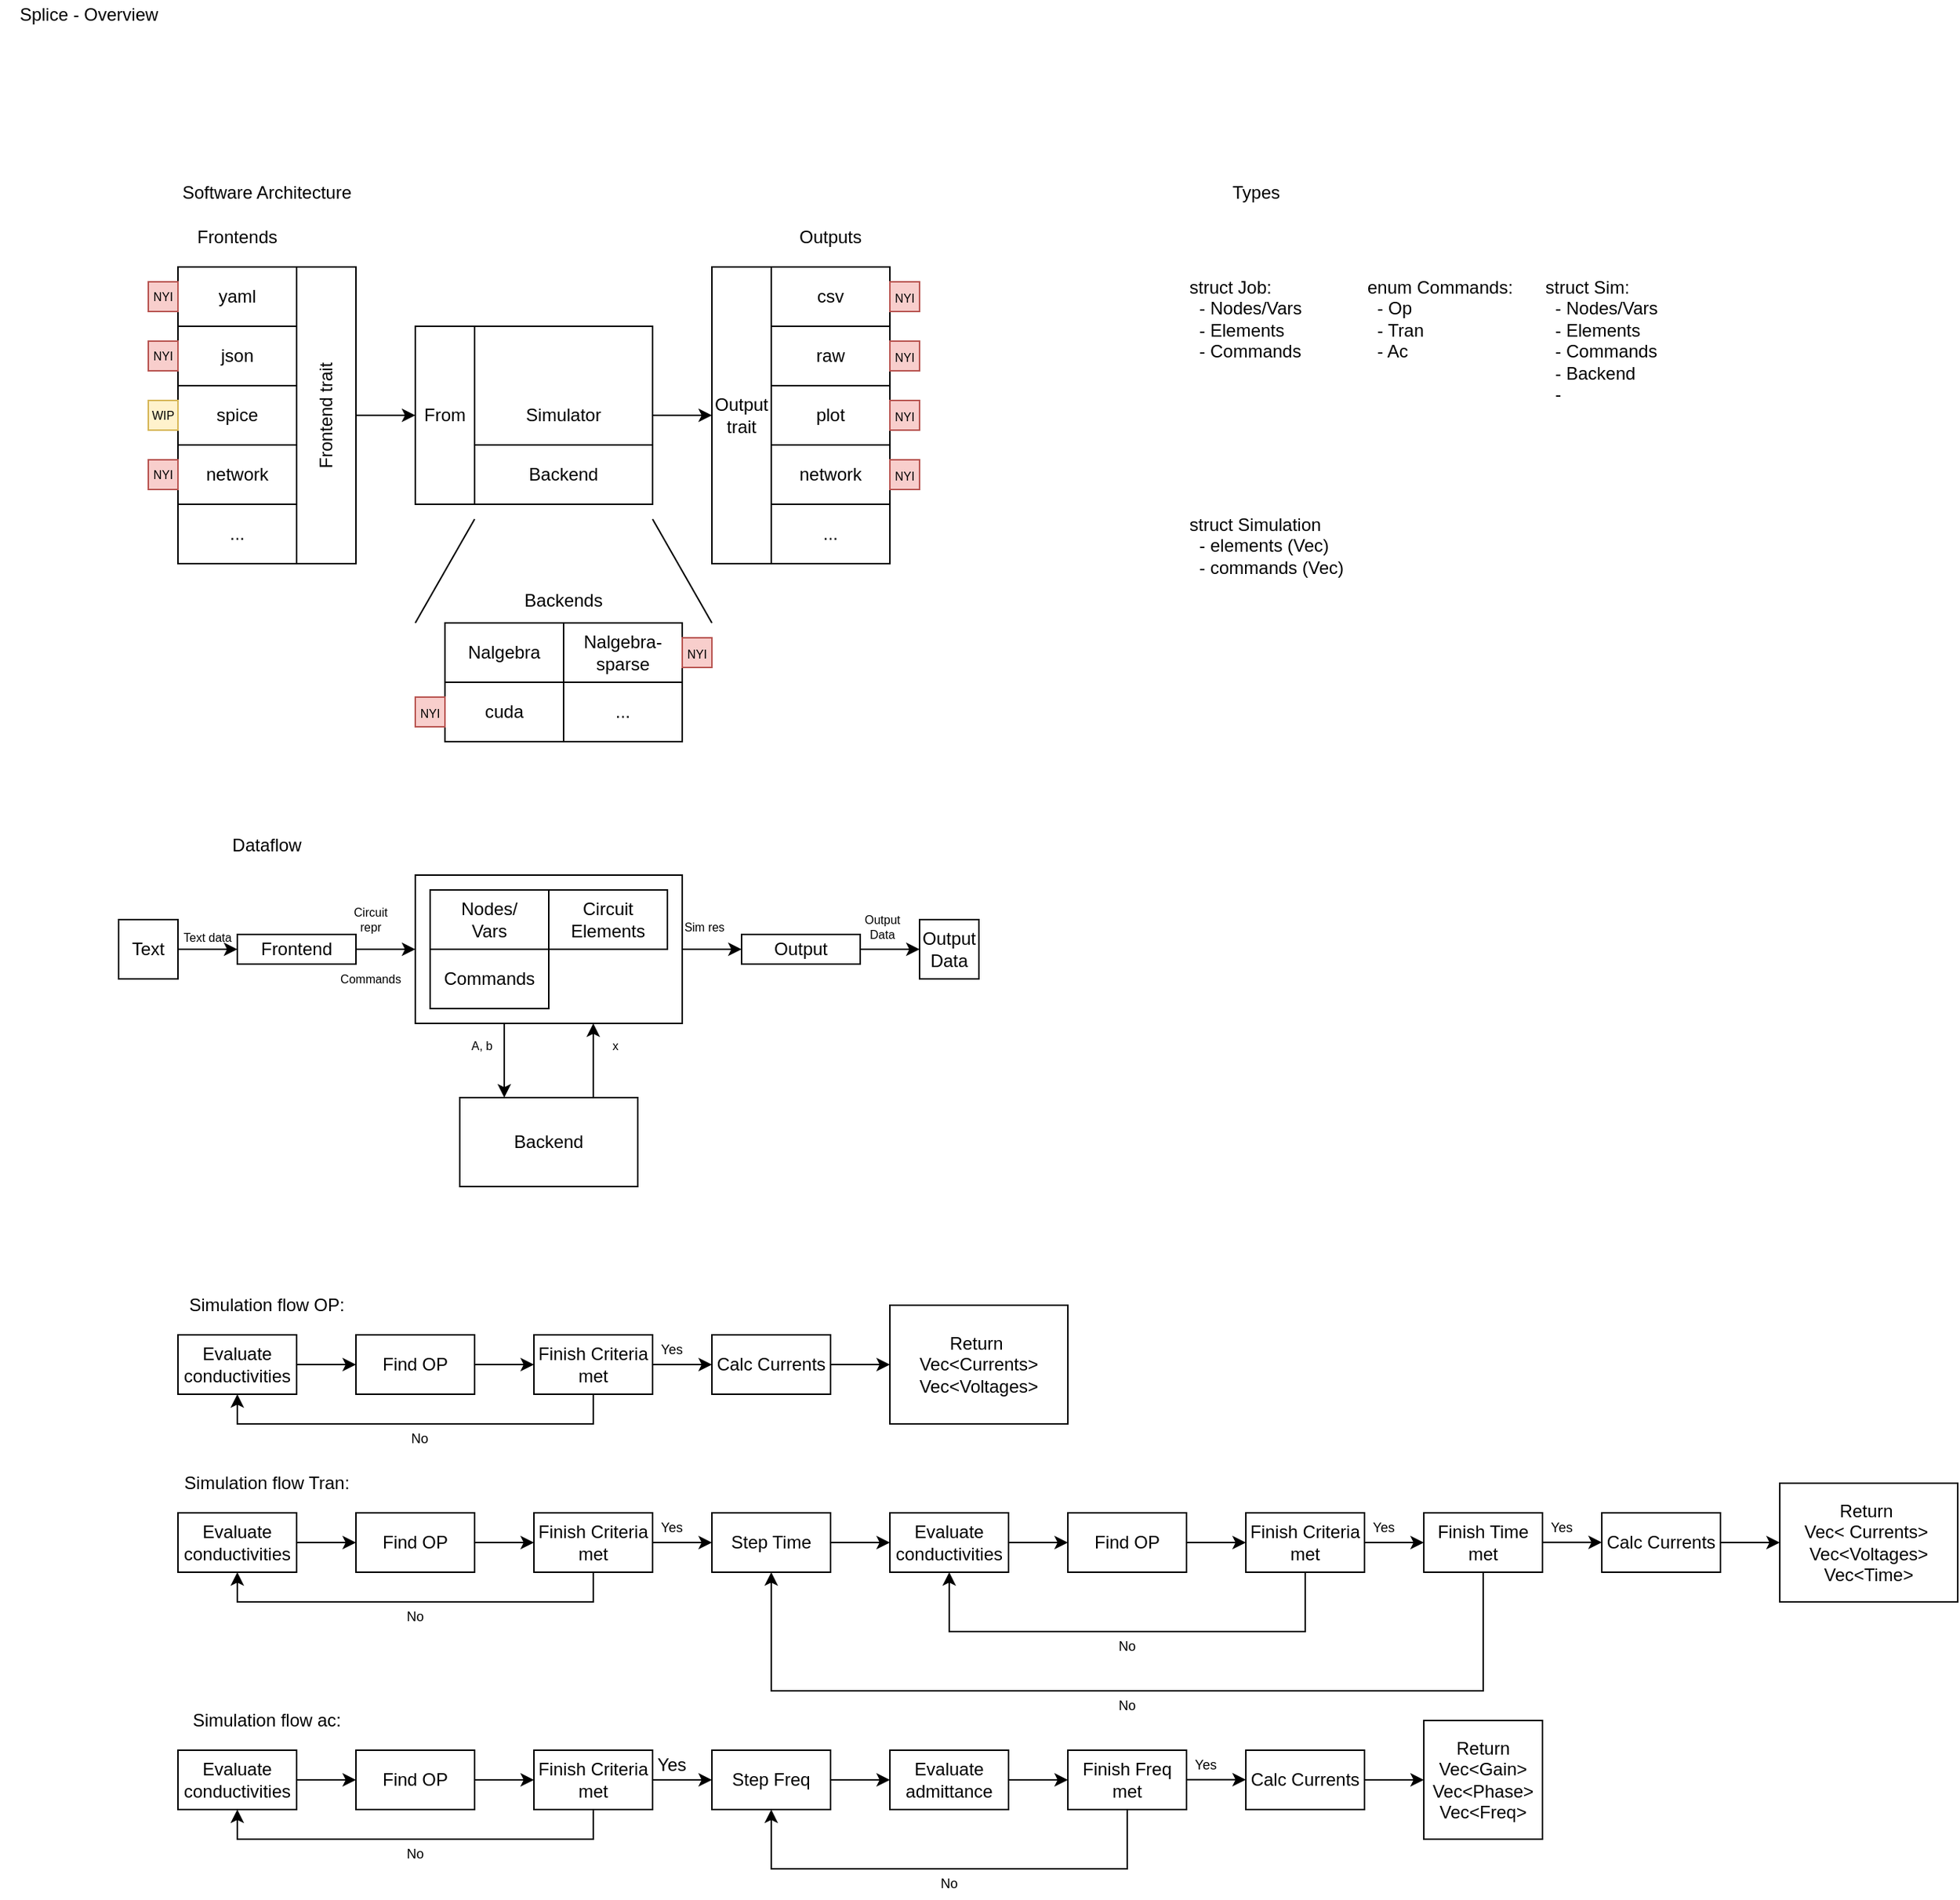 <mxfile version="24.2.5" type="device">
  <diagram name="Seite-1" id="EHxPa2L-qxE3nHJSuI46">
    <mxGraphModel dx="690" dy="411" grid="1" gridSize="10" guides="1" tooltips="1" connect="1" arrows="1" fold="1" page="1" pageScale="1" pageWidth="827" pageHeight="1169" math="0" shadow="0">
      <root>
        <mxCell id="0" />
        <mxCell id="1" parent="0" />
        <mxCell id="6o3ANrg9w6ryeKxGXuAT-66" style="edgeStyle=orthogonalEdgeStyle;rounded=0;orthogonalLoop=1;jettySize=auto;html=1;entryX=0;entryY=0.5;entryDx=0;entryDy=0;" parent="1" source="6o3ANrg9w6ryeKxGXuAT-57" target="6o3ANrg9w6ryeKxGXuAT-65" edge="1">
          <mxGeometry relative="1" as="geometry" />
        </mxCell>
        <mxCell id="6o3ANrg9w6ryeKxGXuAT-57" value="" style="rounded=0;whiteSpace=wrap;html=1;fillColor=none;" parent="1" vertex="1">
          <mxGeometry x="320" y="650" width="180" height="100" as="geometry" />
        </mxCell>
        <mxCell id="6o3ANrg9w6ryeKxGXuAT-1" value="Splice - Overview" style="text;html=1;align=center;verticalAlign=middle;whiteSpace=wrap;rounded=0;" parent="1" vertex="1">
          <mxGeometry x="40" y="60" width="120" height="20" as="geometry" />
        </mxCell>
        <mxCell id="6o3ANrg9w6ryeKxGXuAT-2" value="Software Architecture" style="text;html=1;align=center;verticalAlign=middle;whiteSpace=wrap;rounded=0;" parent="1" vertex="1">
          <mxGeometry x="160" y="180" width="120" height="20" as="geometry" />
        </mxCell>
        <mxCell id="6o3ANrg9w6ryeKxGXuAT-4" value="yaml" style="rounded=0;whiteSpace=wrap;html=1;" parent="1" vertex="1">
          <mxGeometry x="160" y="240" width="80" height="40" as="geometry" />
        </mxCell>
        <mxCell id="6o3ANrg9w6ryeKxGXuAT-5" value="spice" style="rounded=0;whiteSpace=wrap;html=1;" parent="1" vertex="1">
          <mxGeometry x="160" y="320" width="80" height="40" as="geometry" />
        </mxCell>
        <mxCell id="6o3ANrg9w6ryeKxGXuAT-6" value="network" style="rounded=0;whiteSpace=wrap;html=1;" parent="1" vertex="1">
          <mxGeometry x="160" y="360" width="80" height="40" as="geometry" />
        </mxCell>
        <mxCell id="6o3ANrg9w6ryeKxGXuAT-7" value="..." style="rounded=0;whiteSpace=wrap;html=1;" parent="1" vertex="1">
          <mxGeometry x="160" y="400" width="80" height="40" as="geometry" />
        </mxCell>
        <mxCell id="6o3ANrg9w6ryeKxGXuAT-8" value="Frontends" style="text;html=1;align=center;verticalAlign=middle;whiteSpace=wrap;rounded=0;" parent="1" vertex="1">
          <mxGeometry x="160" y="200" width="80" height="40" as="geometry" />
        </mxCell>
        <mxCell id="6o3ANrg9w6ryeKxGXuAT-9" value="json" style="rounded=0;whiteSpace=wrap;html=1;" parent="1" vertex="1">
          <mxGeometry x="160" y="280" width="80" height="40" as="geometry" />
        </mxCell>
        <mxCell id="6o3ANrg9w6ryeKxGXuAT-10" value="Frontend trait" style="rounded=0;whiteSpace=wrap;html=1;direction=west;rotation=-90;" parent="1" vertex="1">
          <mxGeometry x="160" y="320" width="200" height="40" as="geometry" />
        </mxCell>
        <mxCell id="6o3ANrg9w6ryeKxGXuAT-11" value="" style="endArrow=classic;html=1;rounded=0;exitX=0.5;exitY=0;exitDx=0;exitDy=0;" parent="1" source="6o3ANrg9w6ryeKxGXuAT-10" edge="1">
          <mxGeometry width="50" height="50" relative="1" as="geometry">
            <mxPoint x="290" y="350" as="sourcePoint" />
            <mxPoint x="320" y="340" as="targetPoint" />
          </mxGeometry>
        </mxCell>
        <mxCell id="6o3ANrg9w6ryeKxGXuAT-12" value="From" style="rounded=0;whiteSpace=wrap;html=1;" parent="1" vertex="1">
          <mxGeometry x="320" y="280" width="40" height="120" as="geometry" />
        </mxCell>
        <mxCell id="6o3ANrg9w6ryeKxGXuAT-18" style="edgeStyle=orthogonalEdgeStyle;rounded=0;orthogonalLoop=1;jettySize=auto;html=1;entryX=0;entryY=0.5;entryDx=0;entryDy=0;" parent="1" source="6o3ANrg9w6ryeKxGXuAT-14" target="6o3ANrg9w6ryeKxGXuAT-17" edge="1">
          <mxGeometry relative="1" as="geometry" />
        </mxCell>
        <mxCell id="6o3ANrg9w6ryeKxGXuAT-14" value="Simulator" style="rounded=0;whiteSpace=wrap;html=1;" parent="1" vertex="1">
          <mxGeometry x="360" y="280" width="120" height="120" as="geometry" />
        </mxCell>
        <mxCell id="6o3ANrg9w6ryeKxGXuAT-16" value="Backend" style="rounded=0;whiteSpace=wrap;html=1;" parent="1" vertex="1">
          <mxGeometry x="360" y="360" width="120" height="40" as="geometry" />
        </mxCell>
        <mxCell id="6o3ANrg9w6ryeKxGXuAT-17" value="Output trait" style="rounded=0;whiteSpace=wrap;html=1;" parent="1" vertex="1">
          <mxGeometry x="520" y="240" width="40" height="200" as="geometry" />
        </mxCell>
        <mxCell id="6o3ANrg9w6ryeKxGXuAT-19" value="raw" style="rounded=0;whiteSpace=wrap;html=1;" parent="1" vertex="1">
          <mxGeometry x="560" y="280" width="80" height="40" as="geometry" />
        </mxCell>
        <mxCell id="6o3ANrg9w6ryeKxGXuAT-20" value="csv" style="rounded=0;whiteSpace=wrap;html=1;" parent="1" vertex="1">
          <mxGeometry x="560" y="240" width="80" height="40" as="geometry" />
        </mxCell>
        <mxCell id="6o3ANrg9w6ryeKxGXuAT-21" value="plot" style="rounded=0;whiteSpace=wrap;html=1;" parent="1" vertex="1">
          <mxGeometry x="560" y="320" width="80" height="40" as="geometry" />
        </mxCell>
        <mxCell id="6o3ANrg9w6ryeKxGXuAT-22" value="network" style="rounded=0;whiteSpace=wrap;html=1;" parent="1" vertex="1">
          <mxGeometry x="560" y="360" width="80" height="40" as="geometry" />
        </mxCell>
        <mxCell id="6o3ANrg9w6ryeKxGXuAT-23" value="..." style="rounded=0;whiteSpace=wrap;html=1;" parent="1" vertex="1">
          <mxGeometry x="560" y="400" width="80" height="40" as="geometry" />
        </mxCell>
        <mxCell id="6o3ANrg9w6ryeKxGXuAT-25" value="&lt;font style=&quot;font-size: 8px;&quot;&gt;NYI&lt;/font&gt;" style="rounded=0;whiteSpace=wrap;html=1;fillColor=#f8cecc;strokeColor=#b85450;fontSize=8;" parent="1" vertex="1">
          <mxGeometry x="140" y="250" width="20" height="20" as="geometry" />
        </mxCell>
        <mxCell id="6o3ANrg9w6ryeKxGXuAT-26" value="&lt;font style=&quot;font-size: 8px;&quot;&gt;NYI&lt;/font&gt;" style="rounded=0;whiteSpace=wrap;html=1;fillColor=#f8cecc;strokeColor=#b85450;fontSize=8;" parent="1" vertex="1">
          <mxGeometry x="140" y="290" width="20" height="20" as="geometry" />
        </mxCell>
        <mxCell id="6o3ANrg9w6ryeKxGXuAT-27" value="&lt;font style=&quot;font-size: 8px;&quot;&gt;WIP&lt;/font&gt;" style="rounded=0;whiteSpace=wrap;html=1;fillColor=#fff2cc;strokeColor=#d6b656;verticalAlign=middle;fontSize=8;" parent="1" vertex="1">
          <mxGeometry x="140" y="330" width="20" height="20" as="geometry" />
        </mxCell>
        <mxCell id="6o3ANrg9w6ryeKxGXuAT-28" value="&lt;font style=&quot;font-size: 8px;&quot;&gt;NYI&lt;/font&gt;" style="rounded=0;whiteSpace=wrap;html=1;fillColor=#f8cecc;strokeColor=#b85450;fontSize=8;" parent="1" vertex="1">
          <mxGeometry x="140" y="370" width="20" height="20" as="geometry" />
        </mxCell>
        <mxCell id="6o3ANrg9w6ryeKxGXuAT-31" value="Outputs" style="text;html=1;align=center;verticalAlign=middle;whiteSpace=wrap;rounded=0;" parent="1" vertex="1">
          <mxGeometry x="560" y="200" width="80" height="40" as="geometry" />
        </mxCell>
        <mxCell id="6o3ANrg9w6ryeKxGXuAT-32" value="" style="endArrow=none;html=1;rounded=0;" parent="1" edge="1">
          <mxGeometry width="50" height="50" relative="1" as="geometry">
            <mxPoint x="320" y="480" as="sourcePoint" />
            <mxPoint x="360" y="410" as="targetPoint" />
          </mxGeometry>
        </mxCell>
        <mxCell id="6o3ANrg9w6ryeKxGXuAT-33" value="" style="endArrow=none;html=1;rounded=0;" parent="1" edge="1">
          <mxGeometry width="50" height="50" relative="1" as="geometry">
            <mxPoint x="520" y="480" as="sourcePoint" />
            <mxPoint x="480" y="410" as="targetPoint" />
          </mxGeometry>
        </mxCell>
        <mxCell id="6o3ANrg9w6ryeKxGXuAT-34" value="Backends" style="text;html=1;align=center;verticalAlign=middle;whiteSpace=wrap;rounded=0;" parent="1" vertex="1">
          <mxGeometry x="390" y="450" width="60" height="30" as="geometry" />
        </mxCell>
        <mxCell id="6o3ANrg9w6ryeKxGXuAT-35" value="Nalgebra" style="rounded=0;whiteSpace=wrap;html=1;" parent="1" vertex="1">
          <mxGeometry x="340" y="480" width="80" height="40" as="geometry" />
        </mxCell>
        <mxCell id="6o3ANrg9w6ryeKxGXuAT-36" value="Nalgebra-sparse" style="rounded=0;whiteSpace=wrap;html=1;" parent="1" vertex="1">
          <mxGeometry x="420" y="480" width="80" height="40" as="geometry" />
        </mxCell>
        <mxCell id="6o3ANrg9w6ryeKxGXuAT-37" value="&lt;font style=&quot;font-size: 8px;&quot;&gt;NYI&lt;/font&gt;" style="rounded=0;whiteSpace=wrap;html=1;fillColor=#f8cecc;strokeColor=#b85450;" parent="1" vertex="1">
          <mxGeometry x="500" y="490" width="20" height="20" as="geometry" />
        </mxCell>
        <mxCell id="6o3ANrg9w6ryeKxGXuAT-40" value="cuda" style="rounded=0;whiteSpace=wrap;html=1;" parent="1" vertex="1">
          <mxGeometry x="340" y="520" width="80" height="40" as="geometry" />
        </mxCell>
        <mxCell id="6o3ANrg9w6ryeKxGXuAT-41" value="..." style="rounded=0;whiteSpace=wrap;html=1;" parent="1" vertex="1">
          <mxGeometry x="420" y="520" width="80" height="40" as="geometry" />
        </mxCell>
        <mxCell id="6o3ANrg9w6ryeKxGXuAT-43" value="&lt;font style=&quot;font-size: 8px;&quot;&gt;NYI&lt;/font&gt;" style="rounded=0;whiteSpace=wrap;html=1;fillColor=#f8cecc;strokeColor=#b85450;" parent="1" vertex="1">
          <mxGeometry x="320" y="530" width="20" height="20" as="geometry" />
        </mxCell>
        <mxCell id="6o3ANrg9w6ryeKxGXuAT-44" value="&lt;font style=&quot;font-size: 8px;&quot;&gt;NYI&lt;/font&gt;" style="rounded=0;whiteSpace=wrap;html=1;fillColor=#f8cecc;strokeColor=#b85450;" parent="1" vertex="1">
          <mxGeometry x="640" y="370" width="20" height="20" as="geometry" />
        </mxCell>
        <mxCell id="6o3ANrg9w6ryeKxGXuAT-45" value="&lt;font style=&quot;font-size: 8px;&quot;&gt;NYI&lt;/font&gt;" style="rounded=0;whiteSpace=wrap;html=1;fillColor=#f8cecc;strokeColor=#b85450;" parent="1" vertex="1">
          <mxGeometry x="640" y="330" width="20" height="20" as="geometry" />
        </mxCell>
        <mxCell id="6o3ANrg9w6ryeKxGXuAT-46" value="&lt;font style=&quot;font-size: 8px;&quot;&gt;NYI&lt;/font&gt;" style="rounded=0;whiteSpace=wrap;html=1;fillColor=#f8cecc;strokeColor=#b85450;" parent="1" vertex="1">
          <mxGeometry x="640" y="290" width="20" height="20" as="geometry" />
        </mxCell>
        <mxCell id="6o3ANrg9w6ryeKxGXuAT-47" value="&lt;font style=&quot;font-size: 8px;&quot;&gt;NYI&lt;/font&gt;" style="rounded=0;whiteSpace=wrap;html=1;fillColor=#f8cecc;strokeColor=#b85450;" parent="1" vertex="1">
          <mxGeometry x="640" y="250" width="20" height="20" as="geometry" />
        </mxCell>
        <mxCell id="6o3ANrg9w6ryeKxGXuAT-49" value="Dataflow" style="text;html=1;align=center;verticalAlign=middle;whiteSpace=wrap;rounded=0;" parent="1" vertex="1">
          <mxGeometry x="160" y="620" width="120" height="20" as="geometry" />
        </mxCell>
        <mxCell id="6o3ANrg9w6ryeKxGXuAT-55" style="edgeStyle=orthogonalEdgeStyle;rounded=0;orthogonalLoop=1;jettySize=auto;html=1;entryX=0;entryY=0.5;entryDx=0;entryDy=0;" parent="1" source="6o3ANrg9w6ryeKxGXuAT-51" target="6o3ANrg9w6ryeKxGXuAT-52" edge="1">
          <mxGeometry relative="1" as="geometry" />
        </mxCell>
        <mxCell id="6o3ANrg9w6ryeKxGXuAT-51" value="Text" style="rounded=0;whiteSpace=wrap;html=1;" parent="1" vertex="1">
          <mxGeometry x="120" y="680" width="40" height="40" as="geometry" />
        </mxCell>
        <mxCell id="6o3ANrg9w6ryeKxGXuAT-64" style="edgeStyle=orthogonalEdgeStyle;rounded=0;orthogonalLoop=1;jettySize=auto;html=1;entryX=0;entryY=0.5;entryDx=0;entryDy=0;" parent="1" source="6o3ANrg9w6ryeKxGXuAT-52" target="6o3ANrg9w6ryeKxGXuAT-57" edge="1">
          <mxGeometry relative="1" as="geometry" />
        </mxCell>
        <mxCell id="6o3ANrg9w6ryeKxGXuAT-52" value="Frontend" style="rounded=0;whiteSpace=wrap;html=1;" parent="1" vertex="1">
          <mxGeometry x="200" y="690" width="80" height="20" as="geometry" />
        </mxCell>
        <mxCell id="6o3ANrg9w6ryeKxGXuAT-53" value="Nodes/&lt;div&gt;Vars&lt;/div&gt;" style="rounded=0;whiteSpace=wrap;html=1;" parent="1" vertex="1">
          <mxGeometry x="330" y="660" width="80" height="40" as="geometry" />
        </mxCell>
        <mxCell id="6o3ANrg9w6ryeKxGXuAT-54" value="Circuit&lt;div&gt;Elements&lt;/div&gt;" style="rounded=0;whiteSpace=wrap;html=1;" parent="1" vertex="1">
          <mxGeometry x="410" y="660" width="80" height="40" as="geometry" />
        </mxCell>
        <mxCell id="6o3ANrg9w6ryeKxGXuAT-58" value="Commands" style="rounded=0;whiteSpace=wrap;html=1;" parent="1" vertex="1">
          <mxGeometry x="330" y="700" width="80" height="40" as="geometry" />
        </mxCell>
        <mxCell id="6o3ANrg9w6ryeKxGXuAT-59" value="Backend" style="rounded=0;whiteSpace=wrap;html=1;" parent="1" vertex="1">
          <mxGeometry x="350" y="800" width="120" height="60" as="geometry" />
        </mxCell>
        <mxCell id="6o3ANrg9w6ryeKxGXuAT-62" value="" style="endArrow=classic;html=1;rounded=0;" parent="1" edge="1">
          <mxGeometry width="50" height="50" relative="1" as="geometry">
            <mxPoint x="440" y="800" as="sourcePoint" />
            <mxPoint x="440" y="750" as="targetPoint" />
          </mxGeometry>
        </mxCell>
        <mxCell id="6o3ANrg9w6ryeKxGXuAT-63" value="" style="endArrow=classic;html=1;rounded=0;" parent="1" edge="1">
          <mxGeometry width="50" height="50" relative="1" as="geometry">
            <mxPoint x="380" y="750" as="sourcePoint" />
            <mxPoint x="380" y="800" as="targetPoint" />
          </mxGeometry>
        </mxCell>
        <mxCell id="6o3ANrg9w6ryeKxGXuAT-68" style="edgeStyle=orthogonalEdgeStyle;rounded=0;orthogonalLoop=1;jettySize=auto;html=1;entryX=0;entryY=0.5;entryDx=0;entryDy=0;" parent="1" source="6o3ANrg9w6ryeKxGXuAT-65" target="6o3ANrg9w6ryeKxGXuAT-67" edge="1">
          <mxGeometry relative="1" as="geometry" />
        </mxCell>
        <mxCell id="6o3ANrg9w6ryeKxGXuAT-65" value="Output" style="rounded=0;whiteSpace=wrap;html=1;" parent="1" vertex="1">
          <mxGeometry x="540" y="690" width="80" height="20" as="geometry" />
        </mxCell>
        <mxCell id="6o3ANrg9w6ryeKxGXuAT-67" value="Output Data" style="rounded=0;whiteSpace=wrap;html=1;" parent="1" vertex="1">
          <mxGeometry x="660" y="680" width="40" height="40" as="geometry" />
        </mxCell>
        <mxCell id="6o3ANrg9w6ryeKxGXuAT-69" value="Text data" style="text;html=1;align=center;verticalAlign=middle;whiteSpace=wrap;rounded=0;fontSize=8;" parent="1" vertex="1">
          <mxGeometry x="160" y="682" width="40" height="20" as="geometry" />
        </mxCell>
        <mxCell id="6o3ANrg9w6ryeKxGXuAT-70" value="Circuit repr" style="text;html=1;align=center;verticalAlign=middle;whiteSpace=wrap;rounded=0;fontSize=8;" parent="1" vertex="1">
          <mxGeometry x="270" y="670" width="40" height="20" as="geometry" />
        </mxCell>
        <mxCell id="6o3ANrg9w6ryeKxGXuAT-71" value="Commands" style="text;html=1;align=center;verticalAlign=middle;whiteSpace=wrap;rounded=0;fontSize=8;" parent="1" vertex="1">
          <mxGeometry x="270" y="710" width="40" height="20" as="geometry" />
        </mxCell>
        <mxCell id="6o3ANrg9w6ryeKxGXuAT-72" value="A, b" style="text;html=1;align=center;verticalAlign=middle;whiteSpace=wrap;rounded=0;fontSize=8;" parent="1" vertex="1">
          <mxGeometry x="350" y="750" width="30" height="30" as="geometry" />
        </mxCell>
        <mxCell id="6o3ANrg9w6ryeKxGXuAT-73" value="x" style="text;html=1;align=center;verticalAlign=middle;whiteSpace=wrap;rounded=0;fontSize=8;" parent="1" vertex="1">
          <mxGeometry x="440" y="750" width="30" height="30" as="geometry" />
        </mxCell>
        <mxCell id="6o3ANrg9w6ryeKxGXuAT-74" value="Sim res" style="text;html=1;align=center;verticalAlign=middle;whiteSpace=wrap;rounded=0;fontSize=8;" parent="1" vertex="1">
          <mxGeometry x="500" y="670" width="30" height="30" as="geometry" />
        </mxCell>
        <mxCell id="6o3ANrg9w6ryeKxGXuAT-75" value="Output&lt;div&gt;Data&lt;/div&gt;" style="text;html=1;align=center;verticalAlign=middle;whiteSpace=wrap;rounded=0;fontSize=8;" parent="1" vertex="1">
          <mxGeometry x="620" y="670" width="30" height="30" as="geometry" />
        </mxCell>
        <mxCell id="6o3ANrg9w6ryeKxGXuAT-76" value="Simulation flow OP:" style="text;html=1;align=center;verticalAlign=middle;whiteSpace=wrap;rounded=0;" parent="1" vertex="1">
          <mxGeometry x="160" y="930" width="120" height="20" as="geometry" />
        </mxCell>
        <mxCell id="6o3ANrg9w6ryeKxGXuAT-81" style="edgeStyle=orthogonalEdgeStyle;rounded=0;orthogonalLoop=1;jettySize=auto;html=1;entryX=0;entryY=0.5;entryDx=0;entryDy=0;" parent="1" source="6o3ANrg9w6ryeKxGXuAT-77" target="6o3ANrg9w6ryeKxGXuAT-79" edge="1">
          <mxGeometry relative="1" as="geometry" />
        </mxCell>
        <mxCell id="6o3ANrg9w6ryeKxGXuAT-77" value="Evaluate conductivities" style="rounded=0;whiteSpace=wrap;html=1;" parent="1" vertex="1">
          <mxGeometry x="160" y="960" width="80" height="40" as="geometry" />
        </mxCell>
        <mxCell id="6o3ANrg9w6ryeKxGXuAT-85" style="edgeStyle=orthogonalEdgeStyle;rounded=0;orthogonalLoop=1;jettySize=auto;html=1;entryX=0;entryY=0.5;entryDx=0;entryDy=0;" parent="1" source="6o3ANrg9w6ryeKxGXuAT-79" target="6o3ANrg9w6ryeKxGXuAT-83" edge="1">
          <mxGeometry relative="1" as="geometry" />
        </mxCell>
        <mxCell id="6o3ANrg9w6ryeKxGXuAT-79" value="Find OP" style="rounded=0;whiteSpace=wrap;html=1;" parent="1" vertex="1">
          <mxGeometry x="280" y="960" width="80" height="40" as="geometry" />
        </mxCell>
        <mxCell id="6o3ANrg9w6ryeKxGXuAT-84" style="edgeStyle=orthogonalEdgeStyle;rounded=0;orthogonalLoop=1;jettySize=auto;html=1;entryX=0.5;entryY=1;entryDx=0;entryDy=0;" parent="1" source="6o3ANrg9w6ryeKxGXuAT-83" target="6o3ANrg9w6ryeKxGXuAT-77" edge="1">
          <mxGeometry relative="1" as="geometry">
            <Array as="points">
              <mxPoint x="440" y="1020" />
              <mxPoint x="200" y="1020" />
            </Array>
          </mxGeometry>
        </mxCell>
        <mxCell id="6o3ANrg9w6ryeKxGXuAT-87" style="edgeStyle=orthogonalEdgeStyle;rounded=0;orthogonalLoop=1;jettySize=auto;html=1;entryX=0;entryY=0.5;entryDx=0;entryDy=0;" parent="1" source="6o3ANrg9w6ryeKxGXuAT-83" target="6o3ANrg9w6ryeKxGXuAT-86" edge="1">
          <mxGeometry relative="1" as="geometry" />
        </mxCell>
        <mxCell id="6o3ANrg9w6ryeKxGXuAT-83" value="Finish Criteria met" style="rounded=0;whiteSpace=wrap;html=1;" parent="1" vertex="1">
          <mxGeometry x="400" y="960" width="80" height="40" as="geometry" />
        </mxCell>
        <mxCell id="6o3ANrg9w6ryeKxGXuAT-86" value="Calc Currents" style="rounded=0;whiteSpace=wrap;html=1;" parent="1" vertex="1">
          <mxGeometry x="520" y="960" width="80" height="40" as="geometry" />
        </mxCell>
        <mxCell id="6o3ANrg9w6ryeKxGXuAT-88" value="" style="endArrow=classic;html=1;rounded=0;" parent="1" edge="1">
          <mxGeometry width="50" height="50" relative="1" as="geometry">
            <mxPoint x="600" y="980" as="sourcePoint" />
            <mxPoint x="640" y="980" as="targetPoint" />
          </mxGeometry>
        </mxCell>
        <mxCell id="6o3ANrg9w6ryeKxGXuAT-89" value="Return&amp;nbsp;&lt;div&gt;Vec&amp;lt;Currents&amp;gt;&lt;/div&gt;&lt;div&gt;Vec&amp;lt;Voltages&amp;gt;&lt;/div&gt;" style="rounded=0;whiteSpace=wrap;html=1;" parent="1" vertex="1">
          <mxGeometry x="640" y="940" width="120" height="80" as="geometry" />
        </mxCell>
        <mxCell id="6o3ANrg9w6ryeKxGXuAT-90" value="Simulation flow Tran:" style="text;html=1;align=center;verticalAlign=middle;whiteSpace=wrap;rounded=0;" parent="1" vertex="1">
          <mxGeometry x="160" y="1050" width="120" height="20" as="geometry" />
        </mxCell>
        <mxCell id="6o3ANrg9w6ryeKxGXuAT-91" style="edgeStyle=orthogonalEdgeStyle;rounded=0;orthogonalLoop=1;jettySize=auto;html=1;entryX=0;entryY=0.5;entryDx=0;entryDy=0;" parent="1" source="6o3ANrg9w6ryeKxGXuAT-92" target="6o3ANrg9w6ryeKxGXuAT-94" edge="1">
          <mxGeometry relative="1" as="geometry" />
        </mxCell>
        <mxCell id="6o3ANrg9w6ryeKxGXuAT-92" value="Evaluate conductivities" style="rounded=0;whiteSpace=wrap;html=1;" parent="1" vertex="1">
          <mxGeometry x="160" y="1080" width="80" height="40" as="geometry" />
        </mxCell>
        <mxCell id="6o3ANrg9w6ryeKxGXuAT-93" style="edgeStyle=orthogonalEdgeStyle;rounded=0;orthogonalLoop=1;jettySize=auto;html=1;entryX=0;entryY=0.5;entryDx=0;entryDy=0;" parent="1" source="6o3ANrg9w6ryeKxGXuAT-94" target="6o3ANrg9w6ryeKxGXuAT-97" edge="1">
          <mxGeometry relative="1" as="geometry" />
        </mxCell>
        <mxCell id="6o3ANrg9w6ryeKxGXuAT-94" value="Find OP" style="rounded=0;whiteSpace=wrap;html=1;" parent="1" vertex="1">
          <mxGeometry x="280" y="1080" width="80" height="40" as="geometry" />
        </mxCell>
        <mxCell id="6o3ANrg9w6ryeKxGXuAT-95" style="edgeStyle=orthogonalEdgeStyle;rounded=0;orthogonalLoop=1;jettySize=auto;html=1;entryX=0.5;entryY=1;entryDx=0;entryDy=0;" parent="1" source="6o3ANrg9w6ryeKxGXuAT-97" target="6o3ANrg9w6ryeKxGXuAT-92" edge="1">
          <mxGeometry relative="1" as="geometry">
            <Array as="points">
              <mxPoint x="440" y="1140" />
              <mxPoint x="200" y="1140" />
            </Array>
          </mxGeometry>
        </mxCell>
        <mxCell id="6o3ANrg9w6ryeKxGXuAT-102" style="edgeStyle=orthogonalEdgeStyle;rounded=0;orthogonalLoop=1;jettySize=auto;html=1;entryX=0;entryY=0.5;entryDx=0;entryDy=0;" parent="1" source="6o3ANrg9w6ryeKxGXuAT-97" target="6o3ANrg9w6ryeKxGXuAT-101" edge="1">
          <mxGeometry relative="1" as="geometry" />
        </mxCell>
        <mxCell id="6o3ANrg9w6ryeKxGXuAT-97" value="Finish Criteria met" style="rounded=0;whiteSpace=wrap;html=1;" parent="1" vertex="1">
          <mxGeometry x="400" y="1080" width="80" height="40" as="geometry" />
        </mxCell>
        <mxCell id="6o3ANrg9w6ryeKxGXuAT-105" style="edgeStyle=orthogonalEdgeStyle;rounded=0;orthogonalLoop=1;jettySize=auto;html=1;entryX=0;entryY=0.5;entryDx=0;entryDy=0;" parent="1" source="6o3ANrg9w6ryeKxGXuAT-101" target="6o3ANrg9w6ryeKxGXuAT-103" edge="1">
          <mxGeometry relative="1" as="geometry" />
        </mxCell>
        <mxCell id="6o3ANrg9w6ryeKxGXuAT-101" value="Step Time" style="rounded=0;whiteSpace=wrap;html=1;" parent="1" vertex="1">
          <mxGeometry x="520" y="1080" width="80" height="40" as="geometry" />
        </mxCell>
        <mxCell id="6o3ANrg9w6ryeKxGXuAT-106" style="edgeStyle=orthogonalEdgeStyle;rounded=0;orthogonalLoop=1;jettySize=auto;html=1;entryX=0;entryY=0.5;entryDx=0;entryDy=0;" parent="1" source="6o3ANrg9w6ryeKxGXuAT-103" target="6o3ANrg9w6ryeKxGXuAT-104" edge="1">
          <mxGeometry relative="1" as="geometry" />
        </mxCell>
        <mxCell id="6o3ANrg9w6ryeKxGXuAT-103" value="Evaluate conductivities" style="rounded=0;whiteSpace=wrap;html=1;" parent="1" vertex="1">
          <mxGeometry x="640" y="1080" width="80" height="40" as="geometry" />
        </mxCell>
        <mxCell id="6o3ANrg9w6ryeKxGXuAT-108" style="edgeStyle=orthogonalEdgeStyle;rounded=0;orthogonalLoop=1;jettySize=auto;html=1;entryX=0;entryY=0.5;entryDx=0;entryDy=0;" parent="1" source="6o3ANrg9w6ryeKxGXuAT-104" target="6o3ANrg9w6ryeKxGXuAT-107" edge="1">
          <mxGeometry relative="1" as="geometry" />
        </mxCell>
        <mxCell id="6o3ANrg9w6ryeKxGXuAT-104" value="Find OP" style="rounded=0;whiteSpace=wrap;html=1;" parent="1" vertex="1">
          <mxGeometry x="760" y="1080" width="80" height="40" as="geometry" />
        </mxCell>
        <mxCell id="6o3ANrg9w6ryeKxGXuAT-110" style="edgeStyle=orthogonalEdgeStyle;rounded=0;orthogonalLoop=1;jettySize=auto;html=1;entryX=0;entryY=0.5;entryDx=0;entryDy=0;" parent="1" source="6o3ANrg9w6ryeKxGXuAT-107" target="6o3ANrg9w6ryeKxGXuAT-109" edge="1">
          <mxGeometry relative="1" as="geometry" />
        </mxCell>
        <mxCell id="6o3ANrg9w6ryeKxGXuAT-112" style="edgeStyle=orthogonalEdgeStyle;rounded=0;orthogonalLoop=1;jettySize=auto;html=1;entryX=0.5;entryY=1;entryDx=0;entryDy=0;" parent="1" source="6o3ANrg9w6ryeKxGXuAT-107" target="6o3ANrg9w6ryeKxGXuAT-103" edge="1">
          <mxGeometry relative="1" as="geometry">
            <Array as="points">
              <mxPoint x="920" y="1160" />
              <mxPoint x="680" y="1160" />
            </Array>
          </mxGeometry>
        </mxCell>
        <mxCell id="6o3ANrg9w6ryeKxGXuAT-107" value="Finish Criteria met" style="rounded=0;whiteSpace=wrap;html=1;" parent="1" vertex="1">
          <mxGeometry x="880" y="1080" width="80" height="40" as="geometry" />
        </mxCell>
        <mxCell id="6o3ANrg9w6ryeKxGXuAT-111" style="edgeStyle=orthogonalEdgeStyle;rounded=0;orthogonalLoop=1;jettySize=auto;html=1;entryX=0.5;entryY=1;entryDx=0;entryDy=0;" parent="1" source="6o3ANrg9w6ryeKxGXuAT-109" target="6o3ANrg9w6ryeKxGXuAT-101" edge="1">
          <mxGeometry relative="1" as="geometry">
            <Array as="points">
              <mxPoint x="1040" y="1200" />
              <mxPoint x="560" y="1200" />
            </Array>
          </mxGeometry>
        </mxCell>
        <mxCell id="6o3ANrg9w6ryeKxGXuAT-109" value="Finish Time met" style="rounded=0;whiteSpace=wrap;html=1;" parent="1" vertex="1">
          <mxGeometry x="1000" y="1080" width="80" height="40" as="geometry" />
        </mxCell>
        <mxCell id="6o3ANrg9w6ryeKxGXuAT-114" value="Calc Currents" style="rounded=0;whiteSpace=wrap;html=1;" parent="1" vertex="1">
          <mxGeometry x="1120" y="1080" width="80" height="40" as="geometry" />
        </mxCell>
        <mxCell id="6o3ANrg9w6ryeKxGXuAT-115" value="" style="endArrow=classic;html=1;rounded=0;" parent="1" edge="1">
          <mxGeometry width="50" height="50" relative="1" as="geometry">
            <mxPoint x="1200" y="1100" as="sourcePoint" />
            <mxPoint x="1240" y="1100" as="targetPoint" />
          </mxGeometry>
        </mxCell>
        <mxCell id="6o3ANrg9w6ryeKxGXuAT-116" value="Return&amp;nbsp;&lt;div&gt;Vec&amp;lt; Currents&amp;gt;&amp;nbsp; Vec&amp;lt;Voltages&amp;gt;&lt;/div&gt;&lt;div&gt;Vec&amp;lt;Time&amp;gt;&lt;/div&gt;" style="rounded=0;whiteSpace=wrap;html=1;" parent="1" vertex="1">
          <mxGeometry x="1240" y="1060" width="120" height="80" as="geometry" />
        </mxCell>
        <mxCell id="6o3ANrg9w6ryeKxGXuAT-117" value="" style="endArrow=classic;html=1;rounded=0;" parent="1" edge="1">
          <mxGeometry width="50" height="50" relative="1" as="geometry">
            <mxPoint x="1080" y="1099.9" as="sourcePoint" />
            <mxPoint x="1120" y="1099.9" as="targetPoint" />
          </mxGeometry>
        </mxCell>
        <mxCell id="6o3ANrg9w6ryeKxGXuAT-118" value="No" style="text;html=1;align=center;verticalAlign=middle;whiteSpace=wrap;rounded=0;fontSize=9;" parent="1" vertex="1">
          <mxGeometry x="310" y="1020" width="26" height="20" as="geometry" />
        </mxCell>
        <mxCell id="6o3ANrg9w6ryeKxGXuAT-119" value="No" style="text;html=1;align=center;verticalAlign=middle;whiteSpace=wrap;rounded=0;fontSize=9;" parent="1" vertex="1">
          <mxGeometry x="307" y="1140" width="26" height="20" as="geometry" />
        </mxCell>
        <mxCell id="6o3ANrg9w6ryeKxGXuAT-120" value="No" style="text;html=1;align=center;verticalAlign=middle;whiteSpace=wrap;rounded=0;fontSize=9;" parent="1" vertex="1">
          <mxGeometry x="787" y="1160" width="26" height="20" as="geometry" />
        </mxCell>
        <mxCell id="6o3ANrg9w6ryeKxGXuAT-121" value="No" style="text;html=1;align=center;verticalAlign=middle;whiteSpace=wrap;rounded=0;fontSize=9;" parent="1" vertex="1">
          <mxGeometry x="787" y="1200" width="26" height="20" as="geometry" />
        </mxCell>
        <mxCell id="6o3ANrg9w6ryeKxGXuAT-122" value="Yes" style="text;html=1;align=center;verticalAlign=middle;whiteSpace=wrap;rounded=0;fontSize=9;" parent="1" vertex="1">
          <mxGeometry x="480" y="960" width="26" height="20" as="geometry" />
        </mxCell>
        <mxCell id="6o3ANrg9w6ryeKxGXuAT-123" value="Yes" style="text;html=1;align=center;verticalAlign=middle;whiteSpace=wrap;rounded=0;fontSize=9;" parent="1" vertex="1">
          <mxGeometry x="480" y="1080" width="26" height="20" as="geometry" />
        </mxCell>
        <mxCell id="6o3ANrg9w6ryeKxGXuAT-124" value="Yes" style="text;html=1;align=center;verticalAlign=middle;whiteSpace=wrap;rounded=0;fontSize=9;" parent="1" vertex="1">
          <mxGeometry x="1080" y="1080" width="26" height="20" as="geometry" />
        </mxCell>
        <mxCell id="6o3ANrg9w6ryeKxGXuAT-125" value="Yes" style="text;html=1;align=center;verticalAlign=middle;whiteSpace=wrap;rounded=0;fontSize=9;" parent="1" vertex="1">
          <mxGeometry x="960" y="1080" width="26" height="20" as="geometry" />
        </mxCell>
        <mxCell id="6o3ANrg9w6ryeKxGXuAT-126" value="Simulation flow ac:" style="text;html=1;align=center;verticalAlign=middle;whiteSpace=wrap;rounded=0;" parent="1" vertex="1">
          <mxGeometry x="160" y="1210" width="120" height="20" as="geometry" />
        </mxCell>
        <mxCell id="6o3ANrg9w6ryeKxGXuAT-127" style="edgeStyle=orthogonalEdgeStyle;rounded=0;orthogonalLoop=1;jettySize=auto;html=1;entryX=0;entryY=0.5;entryDx=0;entryDy=0;" parent="1" source="6o3ANrg9w6ryeKxGXuAT-128" target="6o3ANrg9w6ryeKxGXuAT-130" edge="1">
          <mxGeometry relative="1" as="geometry" />
        </mxCell>
        <mxCell id="6o3ANrg9w6ryeKxGXuAT-128" value="Evaluate conductivities" style="rounded=0;whiteSpace=wrap;html=1;" parent="1" vertex="1">
          <mxGeometry x="160" y="1240" width="80" height="40" as="geometry" />
        </mxCell>
        <mxCell id="6o3ANrg9w6ryeKxGXuAT-129" style="edgeStyle=orthogonalEdgeStyle;rounded=0;orthogonalLoop=1;jettySize=auto;html=1;entryX=0;entryY=0.5;entryDx=0;entryDy=0;" parent="1" source="6o3ANrg9w6ryeKxGXuAT-130" target="6o3ANrg9w6ryeKxGXuAT-133" edge="1">
          <mxGeometry relative="1" as="geometry" />
        </mxCell>
        <mxCell id="6o3ANrg9w6ryeKxGXuAT-130" value="Find OP" style="rounded=0;whiteSpace=wrap;html=1;" parent="1" vertex="1">
          <mxGeometry x="280" y="1240" width="80" height="40" as="geometry" />
        </mxCell>
        <mxCell id="6o3ANrg9w6ryeKxGXuAT-131" style="edgeStyle=orthogonalEdgeStyle;rounded=0;orthogonalLoop=1;jettySize=auto;html=1;entryX=0.5;entryY=1;entryDx=0;entryDy=0;" parent="1" source="6o3ANrg9w6ryeKxGXuAT-133" target="6o3ANrg9w6ryeKxGXuAT-128" edge="1">
          <mxGeometry relative="1" as="geometry">
            <Array as="points">
              <mxPoint x="440" y="1300" />
              <mxPoint x="200" y="1300" />
            </Array>
          </mxGeometry>
        </mxCell>
        <mxCell id="6o3ANrg9w6ryeKxGXuAT-132" style="edgeStyle=orthogonalEdgeStyle;rounded=0;orthogonalLoop=1;jettySize=auto;html=1;entryX=0;entryY=0.5;entryDx=0;entryDy=0;" parent="1" source="6o3ANrg9w6ryeKxGXuAT-133" edge="1">
          <mxGeometry relative="1" as="geometry">
            <mxPoint x="520" y="1260" as="targetPoint" />
          </mxGeometry>
        </mxCell>
        <mxCell id="6o3ANrg9w6ryeKxGXuAT-133" value="Finish Criteria met" style="rounded=0;whiteSpace=wrap;html=1;" parent="1" vertex="1">
          <mxGeometry x="400" y="1240" width="80" height="40" as="geometry" />
        </mxCell>
        <mxCell id="6o3ANrg9w6ryeKxGXuAT-134" value="Yes" style="text;html=1;align=center;verticalAlign=middle;whiteSpace=wrap;rounded=0;" parent="1" vertex="1">
          <mxGeometry x="480" y="1240" width="26" height="20" as="geometry" />
        </mxCell>
        <mxCell id="6o3ANrg9w6ryeKxGXuAT-135" value="Step Freq" style="rounded=0;whiteSpace=wrap;html=1;" parent="1" vertex="1">
          <mxGeometry x="520" y="1240" width="80" height="40" as="geometry" />
        </mxCell>
        <mxCell id="6o3ANrg9w6ryeKxGXuAT-136" style="edgeStyle=orthogonalEdgeStyle;rounded=0;orthogonalLoop=1;jettySize=auto;html=1;entryX=0;entryY=0.5;entryDx=0;entryDy=0;" parent="1" target="6o3ANrg9w6ryeKxGXuAT-137" edge="1">
          <mxGeometry relative="1" as="geometry">
            <mxPoint x="600" y="1260" as="sourcePoint" />
            <Array as="points">
              <mxPoint x="621" y="1260" />
              <mxPoint x="621" y="1260" />
            </Array>
          </mxGeometry>
        </mxCell>
        <mxCell id="6o3ANrg9w6ryeKxGXuAT-140" style="edgeStyle=orthogonalEdgeStyle;rounded=0;orthogonalLoop=1;jettySize=auto;html=1;entryX=0;entryY=0.5;entryDx=0;entryDy=0;" parent="1" source="6o3ANrg9w6ryeKxGXuAT-137" target="6o3ANrg9w6ryeKxGXuAT-139" edge="1">
          <mxGeometry relative="1" as="geometry" />
        </mxCell>
        <mxCell id="6o3ANrg9w6ryeKxGXuAT-137" value="Evaluate admittance" style="rounded=0;whiteSpace=wrap;html=1;" parent="1" vertex="1">
          <mxGeometry x="640" y="1240" width="80" height="40" as="geometry" />
        </mxCell>
        <mxCell id="6o3ANrg9w6ryeKxGXuAT-138" style="edgeStyle=orthogonalEdgeStyle;rounded=0;orthogonalLoop=1;jettySize=auto;html=1;entryX=0.5;entryY=1;entryDx=0;entryDy=0;" parent="1" source="6o3ANrg9w6ryeKxGXuAT-139" edge="1">
          <mxGeometry relative="1" as="geometry">
            <mxPoint x="560" y="1280" as="targetPoint" />
            <Array as="points">
              <mxPoint x="800" y="1320" />
              <mxPoint x="560" y="1320" />
            </Array>
          </mxGeometry>
        </mxCell>
        <mxCell id="6o3ANrg9w6ryeKxGXuAT-139" value="Finish Freq met" style="rounded=0;whiteSpace=wrap;html=1;" parent="1" vertex="1">
          <mxGeometry x="760" y="1240" width="80" height="40" as="geometry" />
        </mxCell>
        <mxCell id="6o3ANrg9w6ryeKxGXuAT-141" value="Calc Currents" style="rounded=0;whiteSpace=wrap;html=1;" parent="1" vertex="1">
          <mxGeometry x="880" y="1240" width="80" height="40" as="geometry" />
        </mxCell>
        <mxCell id="6o3ANrg9w6ryeKxGXuAT-142" value="" style="endArrow=classic;html=1;rounded=0;" parent="1" edge="1">
          <mxGeometry width="50" height="50" relative="1" as="geometry">
            <mxPoint x="960" y="1260" as="sourcePoint" />
            <mxPoint x="1000" y="1260" as="targetPoint" />
          </mxGeometry>
        </mxCell>
        <mxCell id="6o3ANrg9w6ryeKxGXuAT-143" value="Return Vec&amp;lt;Gain&amp;gt;&lt;div&gt;Vec&amp;lt;Phase&amp;gt;&lt;/div&gt;&lt;div&gt;Vec&amp;lt;Freq&amp;gt;&lt;/div&gt;" style="rounded=0;whiteSpace=wrap;html=1;" parent="1" vertex="1">
          <mxGeometry x="1000" y="1220" width="80" height="80" as="geometry" />
        </mxCell>
        <mxCell id="6o3ANrg9w6ryeKxGXuAT-144" value="" style="endArrow=classic;html=1;rounded=0;" parent="1" edge="1">
          <mxGeometry width="50" height="50" relative="1" as="geometry">
            <mxPoint x="840" y="1259.9" as="sourcePoint" />
            <mxPoint x="880" y="1259.9" as="targetPoint" />
          </mxGeometry>
        </mxCell>
        <mxCell id="6o3ANrg9w6ryeKxGXuAT-145" value="Yes" style="text;html=1;align=center;verticalAlign=middle;whiteSpace=wrap;rounded=0;fontSize=9;" parent="1" vertex="1">
          <mxGeometry x="840" y="1240" width="26" height="20" as="geometry" />
        </mxCell>
        <mxCell id="6o3ANrg9w6ryeKxGXuAT-146" value="No" style="text;html=1;align=center;verticalAlign=middle;whiteSpace=wrap;rounded=0;fontSize=9;" parent="1" vertex="1">
          <mxGeometry x="667" y="1320" width="26" height="20" as="geometry" />
        </mxCell>
        <mxCell id="6o3ANrg9w6ryeKxGXuAT-147" value="No" style="text;html=1;align=center;verticalAlign=middle;whiteSpace=wrap;rounded=0;fontSize=9;" parent="1" vertex="1">
          <mxGeometry x="307" y="1300" width="26" height="20" as="geometry" />
        </mxCell>
        <mxCell id="6o3ANrg9w6ryeKxGXuAT-148" value="Types" style="text;html=1;align=center;verticalAlign=middle;whiteSpace=wrap;rounded=0;" parent="1" vertex="1">
          <mxGeometry x="827" y="180" width="120" height="20" as="geometry" />
        </mxCell>
        <mxCell id="6o3ANrg9w6ryeKxGXuAT-149" value="&lt;div style=&quot;&quot;&gt;struct Job:&lt;/div&gt;&lt;div style=&quot;&quot;&gt;&amp;nbsp; - Nodes/Vars&lt;/div&gt;&lt;div style=&quot;&quot;&gt;&amp;nbsp; - Elements&lt;/div&gt;&lt;div style=&quot;&quot;&gt;&amp;nbsp; - Commands&lt;/div&gt;" style="text;html=1;align=left;verticalAlign=top;whiteSpace=wrap;rounded=0;" parent="1" vertex="1">
          <mxGeometry x="840" y="240" width="120" height="80" as="geometry" />
        </mxCell>
        <mxCell id="6o3ANrg9w6ryeKxGXuAT-150" value="&lt;div style=&quot;&quot;&gt;enum Commands:&lt;/div&gt;&lt;div style=&quot;&quot;&gt;&amp;nbsp; - Op&lt;/div&gt;&lt;div style=&quot;&quot;&gt;&amp;nbsp; - Tran&lt;/div&gt;&lt;div style=&quot;&quot;&gt;&amp;nbsp; - Ac&lt;/div&gt;" style="text;html=1;align=left;verticalAlign=top;whiteSpace=wrap;rounded=0;" parent="1" vertex="1">
          <mxGeometry x="960" y="240" width="120" height="80" as="geometry" />
        </mxCell>
        <mxCell id="6o3ANrg9w6ryeKxGXuAT-151" value="&lt;div style=&quot;&quot;&gt;struct Sim:&lt;/div&gt;&lt;div style=&quot;&quot;&gt;&amp;nbsp; - Nodes/Vars&lt;/div&gt;&lt;div style=&quot;&quot;&gt;&amp;nbsp; - Elements&lt;/div&gt;&lt;div style=&quot;&quot;&gt;&amp;nbsp; - Commands&lt;/div&gt;&lt;div style=&quot;&quot;&gt;&amp;nbsp; - Backend&lt;/div&gt;&lt;div style=&quot;&quot;&gt;&amp;nbsp; -&amp;nbsp;&lt;/div&gt;" style="text;html=1;align=left;verticalAlign=top;whiteSpace=wrap;rounded=0;" parent="1" vertex="1">
          <mxGeometry x="1080" y="240" width="120" height="80" as="geometry" />
        </mxCell>
        <mxCell id="0alRTjKAKUg9XUbXXJrP-1" value="struct Simulation&lt;div&gt;&amp;nbsp; - elements (Vec)&lt;/div&gt;&lt;div&gt;&amp;nbsp; - commands (Vec)&lt;/div&gt;" style="text;html=1;align=left;verticalAlign=top;whiteSpace=wrap;rounded=0;" vertex="1" parent="1">
          <mxGeometry x="840" y="400" width="120" height="80" as="geometry" />
        </mxCell>
      </root>
    </mxGraphModel>
  </diagram>
</mxfile>
